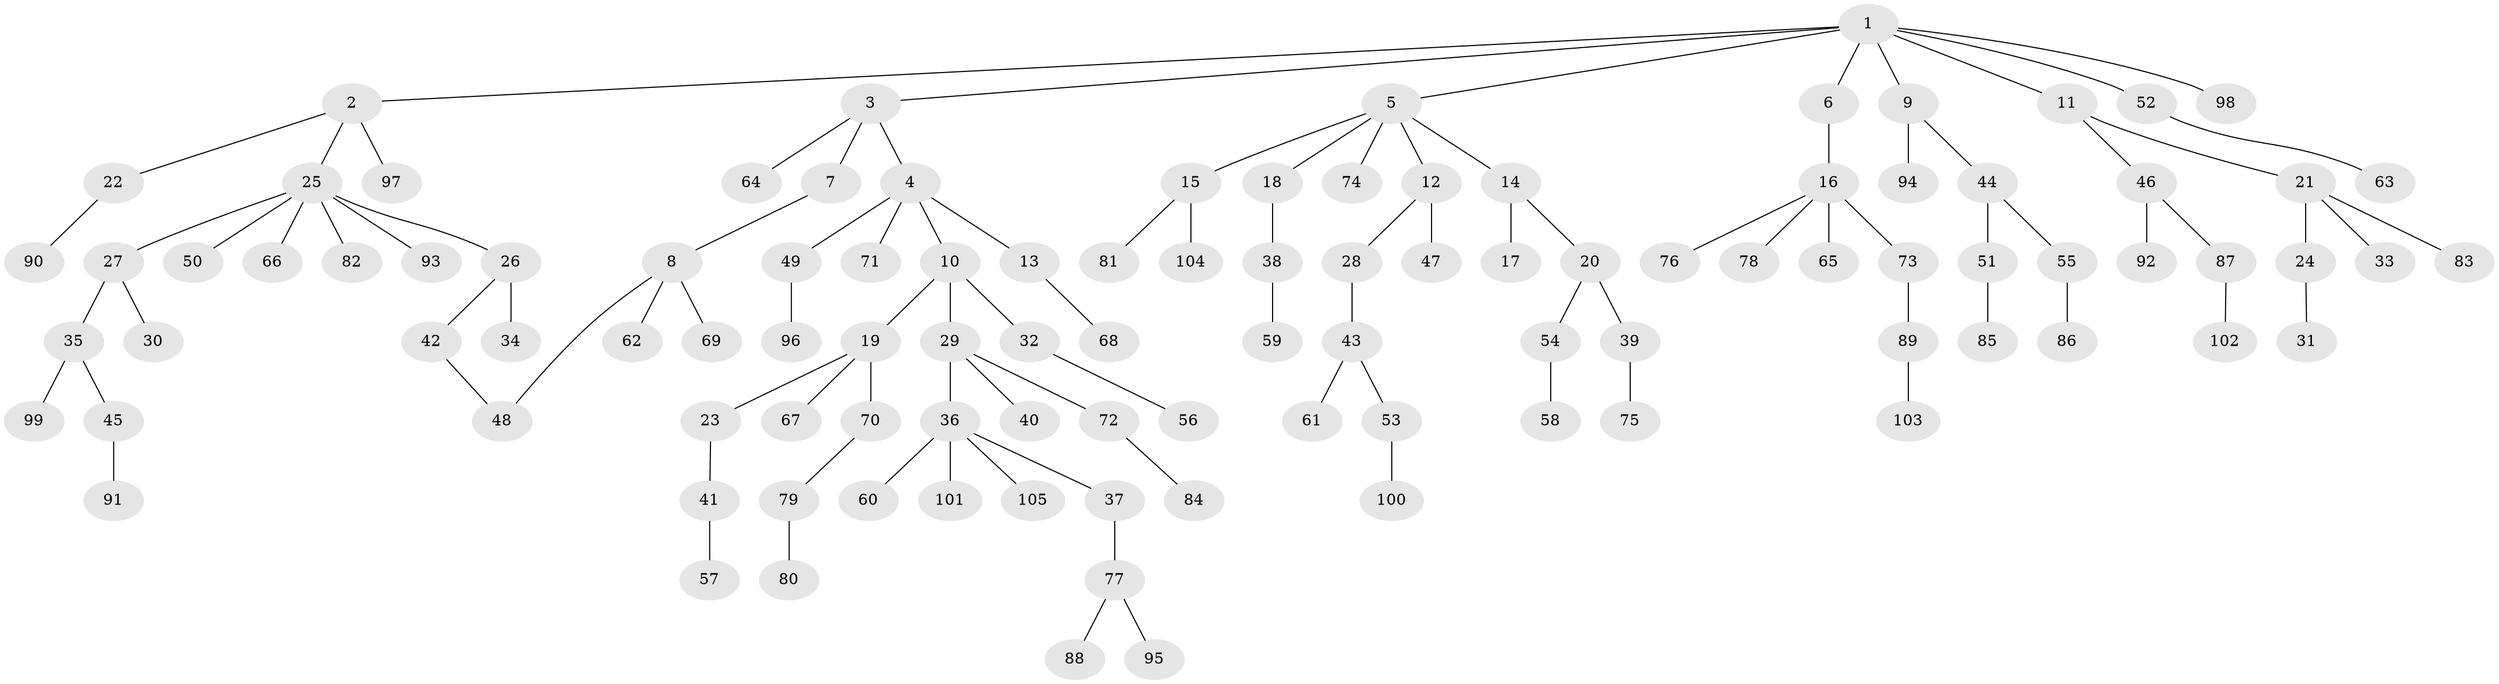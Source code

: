 // Generated by graph-tools (version 1.1) at 2025/34/03/09/25 02:34:03]
// undirected, 105 vertices, 105 edges
graph export_dot {
graph [start="1"]
  node [color=gray90,style=filled];
  1;
  2;
  3;
  4;
  5;
  6;
  7;
  8;
  9;
  10;
  11;
  12;
  13;
  14;
  15;
  16;
  17;
  18;
  19;
  20;
  21;
  22;
  23;
  24;
  25;
  26;
  27;
  28;
  29;
  30;
  31;
  32;
  33;
  34;
  35;
  36;
  37;
  38;
  39;
  40;
  41;
  42;
  43;
  44;
  45;
  46;
  47;
  48;
  49;
  50;
  51;
  52;
  53;
  54;
  55;
  56;
  57;
  58;
  59;
  60;
  61;
  62;
  63;
  64;
  65;
  66;
  67;
  68;
  69;
  70;
  71;
  72;
  73;
  74;
  75;
  76;
  77;
  78;
  79;
  80;
  81;
  82;
  83;
  84;
  85;
  86;
  87;
  88;
  89;
  90;
  91;
  92;
  93;
  94;
  95;
  96;
  97;
  98;
  99;
  100;
  101;
  102;
  103;
  104;
  105;
  1 -- 2;
  1 -- 3;
  1 -- 5;
  1 -- 6;
  1 -- 9;
  1 -- 11;
  1 -- 52;
  1 -- 98;
  2 -- 22;
  2 -- 25;
  2 -- 97;
  3 -- 4;
  3 -- 7;
  3 -- 64;
  4 -- 10;
  4 -- 13;
  4 -- 49;
  4 -- 71;
  5 -- 12;
  5 -- 14;
  5 -- 15;
  5 -- 18;
  5 -- 74;
  6 -- 16;
  7 -- 8;
  8 -- 48;
  8 -- 62;
  8 -- 69;
  9 -- 44;
  9 -- 94;
  10 -- 19;
  10 -- 29;
  10 -- 32;
  11 -- 21;
  11 -- 46;
  12 -- 28;
  12 -- 47;
  13 -- 68;
  14 -- 17;
  14 -- 20;
  15 -- 81;
  15 -- 104;
  16 -- 65;
  16 -- 73;
  16 -- 76;
  16 -- 78;
  18 -- 38;
  19 -- 23;
  19 -- 67;
  19 -- 70;
  20 -- 39;
  20 -- 54;
  21 -- 24;
  21 -- 33;
  21 -- 83;
  22 -- 90;
  23 -- 41;
  24 -- 31;
  25 -- 26;
  25 -- 27;
  25 -- 50;
  25 -- 66;
  25 -- 82;
  25 -- 93;
  26 -- 34;
  26 -- 42;
  27 -- 30;
  27 -- 35;
  28 -- 43;
  29 -- 36;
  29 -- 40;
  29 -- 72;
  32 -- 56;
  35 -- 45;
  35 -- 99;
  36 -- 37;
  36 -- 60;
  36 -- 101;
  36 -- 105;
  37 -- 77;
  38 -- 59;
  39 -- 75;
  41 -- 57;
  42 -- 48;
  43 -- 53;
  43 -- 61;
  44 -- 51;
  44 -- 55;
  45 -- 91;
  46 -- 87;
  46 -- 92;
  49 -- 96;
  51 -- 85;
  52 -- 63;
  53 -- 100;
  54 -- 58;
  55 -- 86;
  70 -- 79;
  72 -- 84;
  73 -- 89;
  77 -- 88;
  77 -- 95;
  79 -- 80;
  87 -- 102;
  89 -- 103;
}
